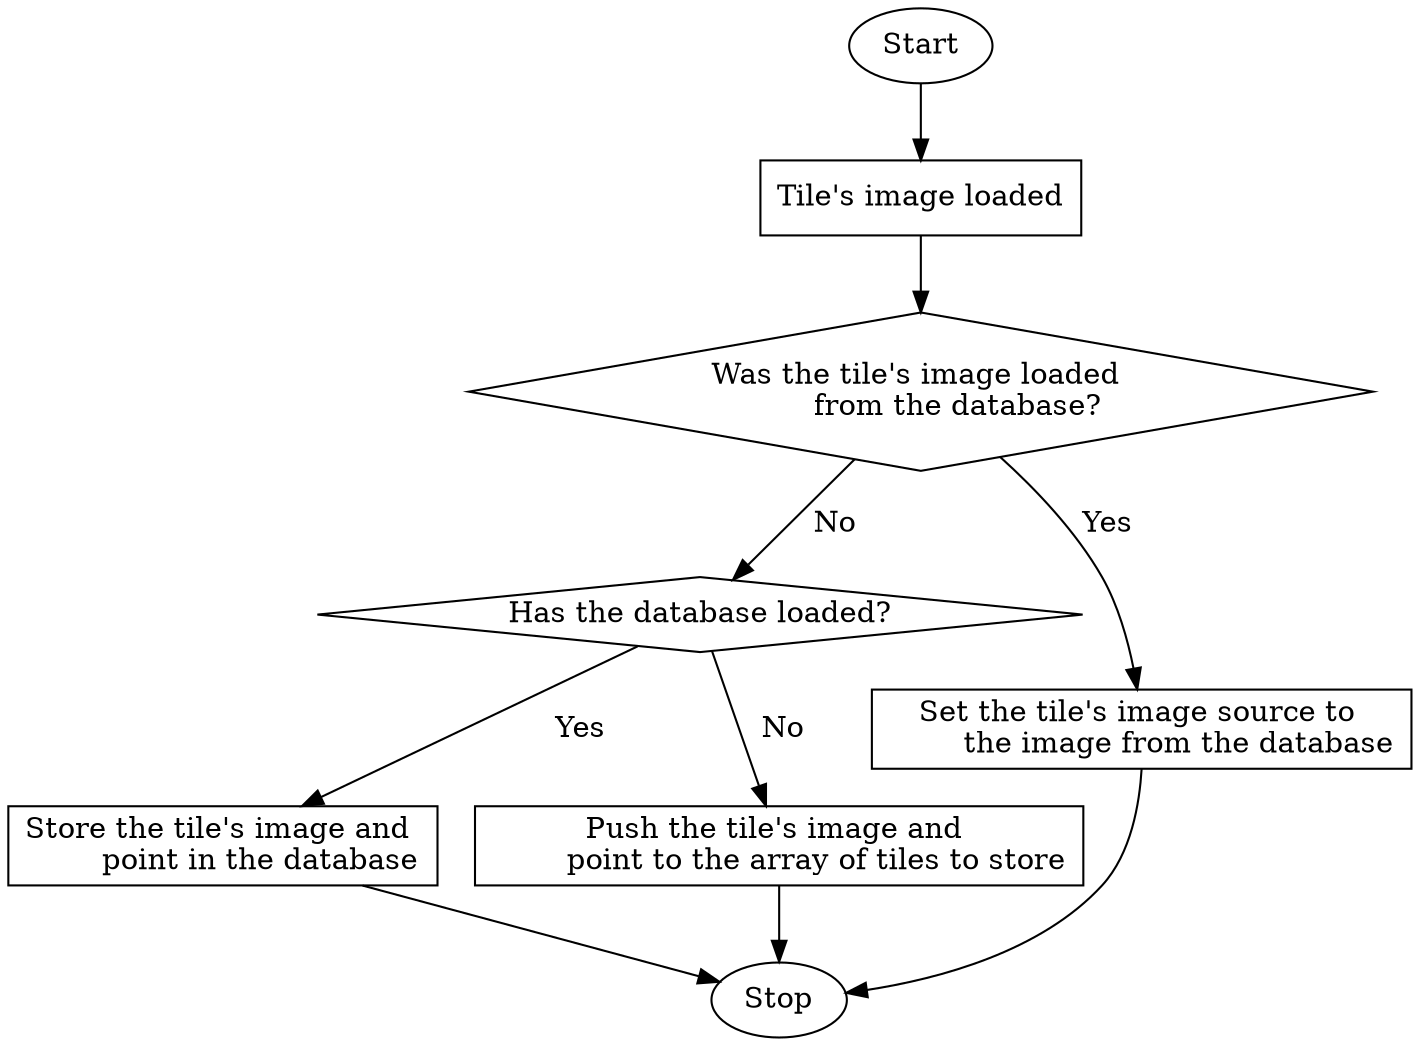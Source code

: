 digraph {
	opt1 [label="Was the tile's image loaded 
	from the database?", shape=diamond]
	opt2 [label="Has the database loaded?", shape=diamond]

	proc4 [label="Tile's image loaded", shape=rect]
	proc1 [label="Set the tile's image source to 
	the image from the database", shape=rect]
	proc2 [label="Store the tile's image and 
	point in the database", shape=rect]
	proc3 [label="Push the tile's image and 
	point to the array of tiles to store", shape=rect]

	"Start" ->
	proc4 ->
	opt1
	opt1 -> proc1 [label=" Yes"]
	opt1 -> opt2 [label=" No"]
	opt2 -> proc2 [label=" Yes"]
	opt2 -> proc3 [label=" No"]
	proc1 -> "Stop"
	proc2 -> "Stop"
	proc3 -> "Stop"
}